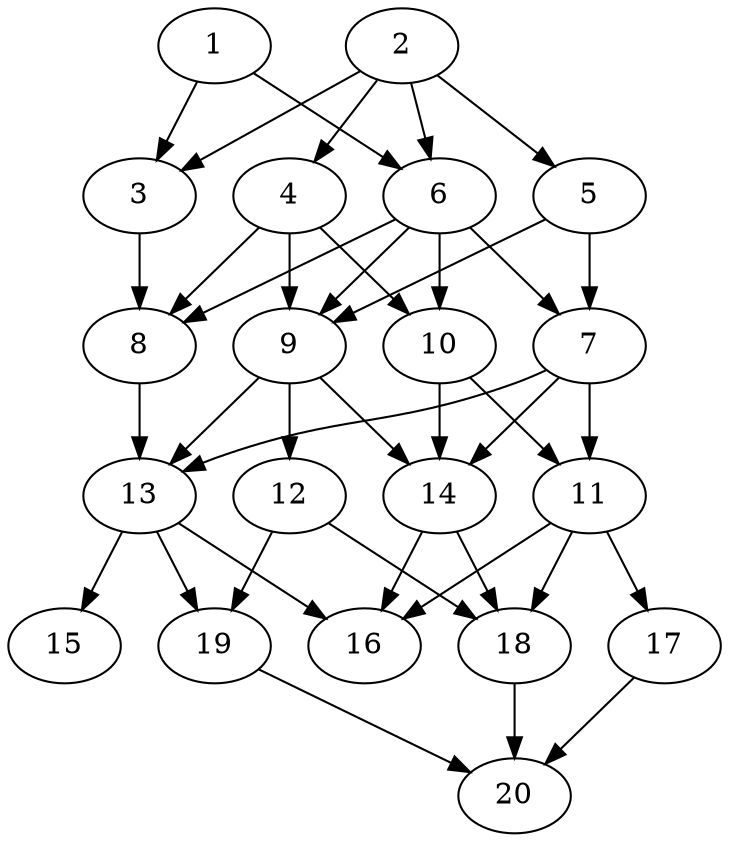 // DAG automatically generated by daggen at Thu Oct  3 13:58:42 2019
// ./daggen --dot -n 20 --ccr 0.5 --fat 0.5 --regular 0.7 --density 0.7 --mindata 5242880 --maxdata 52428800 
digraph G {
  1 [size="82116608", alpha="0.12", expect_size="41058304"] 
  1 -> 3 [size ="41058304"]
  1 -> 6 [size ="41058304"]
  2 [size="67137536", alpha="0.20", expect_size="33568768"] 
  2 -> 3 [size ="33568768"]
  2 -> 4 [size ="33568768"]
  2 -> 5 [size ="33568768"]
  2 -> 6 [size ="33568768"]
  3 [size="42514432", alpha="0.15", expect_size="21257216"] 
  3 -> 8 [size ="21257216"]
  4 [size="83267584", alpha="0.13", expect_size="41633792"] 
  4 -> 8 [size ="41633792"]
  4 -> 9 [size ="41633792"]
  4 -> 10 [size ="41633792"]
  5 [size="21682176", alpha="0.03", expect_size="10841088"] 
  5 -> 7 [size ="10841088"]
  5 -> 9 [size ="10841088"]
  6 [size="67960832", alpha="0.15", expect_size="33980416"] 
  6 -> 7 [size ="33980416"]
  6 -> 8 [size ="33980416"]
  6 -> 9 [size ="33980416"]
  6 -> 10 [size ="33980416"]
  7 [size="39649280", alpha="0.04", expect_size="19824640"] 
  7 -> 11 [size ="19824640"]
  7 -> 13 [size ="19824640"]
  7 -> 14 [size ="19824640"]
  8 [size="79616000", alpha="0.14", expect_size="39808000"] 
  8 -> 13 [size ="39808000"]
  9 [size="72054784", alpha="0.09", expect_size="36027392"] 
  9 -> 12 [size ="36027392"]
  9 -> 13 [size ="36027392"]
  9 -> 14 [size ="36027392"]
  10 [size="55635968", alpha="0.07", expect_size="27817984"] 
  10 -> 11 [size ="27817984"]
  10 -> 14 [size ="27817984"]
  11 [size="63840256", alpha="0.11", expect_size="31920128"] 
  11 -> 16 [size ="31920128"]
  11 -> 17 [size ="31920128"]
  11 -> 18 [size ="31920128"]
  12 [size="25415680", alpha="0.14", expect_size="12707840"] 
  12 -> 18 [size ="12707840"]
  12 -> 19 [size ="12707840"]
  13 [size="24721408", alpha="0.04", expect_size="12360704"] 
  13 -> 15 [size ="12360704"]
  13 -> 16 [size ="12360704"]
  13 -> 19 [size ="12360704"]
  14 [size="96456704", alpha="0.17", expect_size="48228352"] 
  14 -> 16 [size ="48228352"]
  14 -> 18 [size ="48228352"]
  15 [size="62812160", alpha="0.08", expect_size="31406080"] 
  16 [size="75044864", alpha="0.12", expect_size="37522432"] 
  17 [size="49620992", alpha="0.04", expect_size="24810496"] 
  17 -> 20 [size ="24810496"]
  18 [size="66648064", alpha="0.09", expect_size="33324032"] 
  18 -> 20 [size ="33324032"]
  19 [size="37525504", alpha="0.15", expect_size="18762752"] 
  19 -> 20 [size ="18762752"]
  20 [size="79734784", alpha="0.13", expect_size="39867392"] 
}
